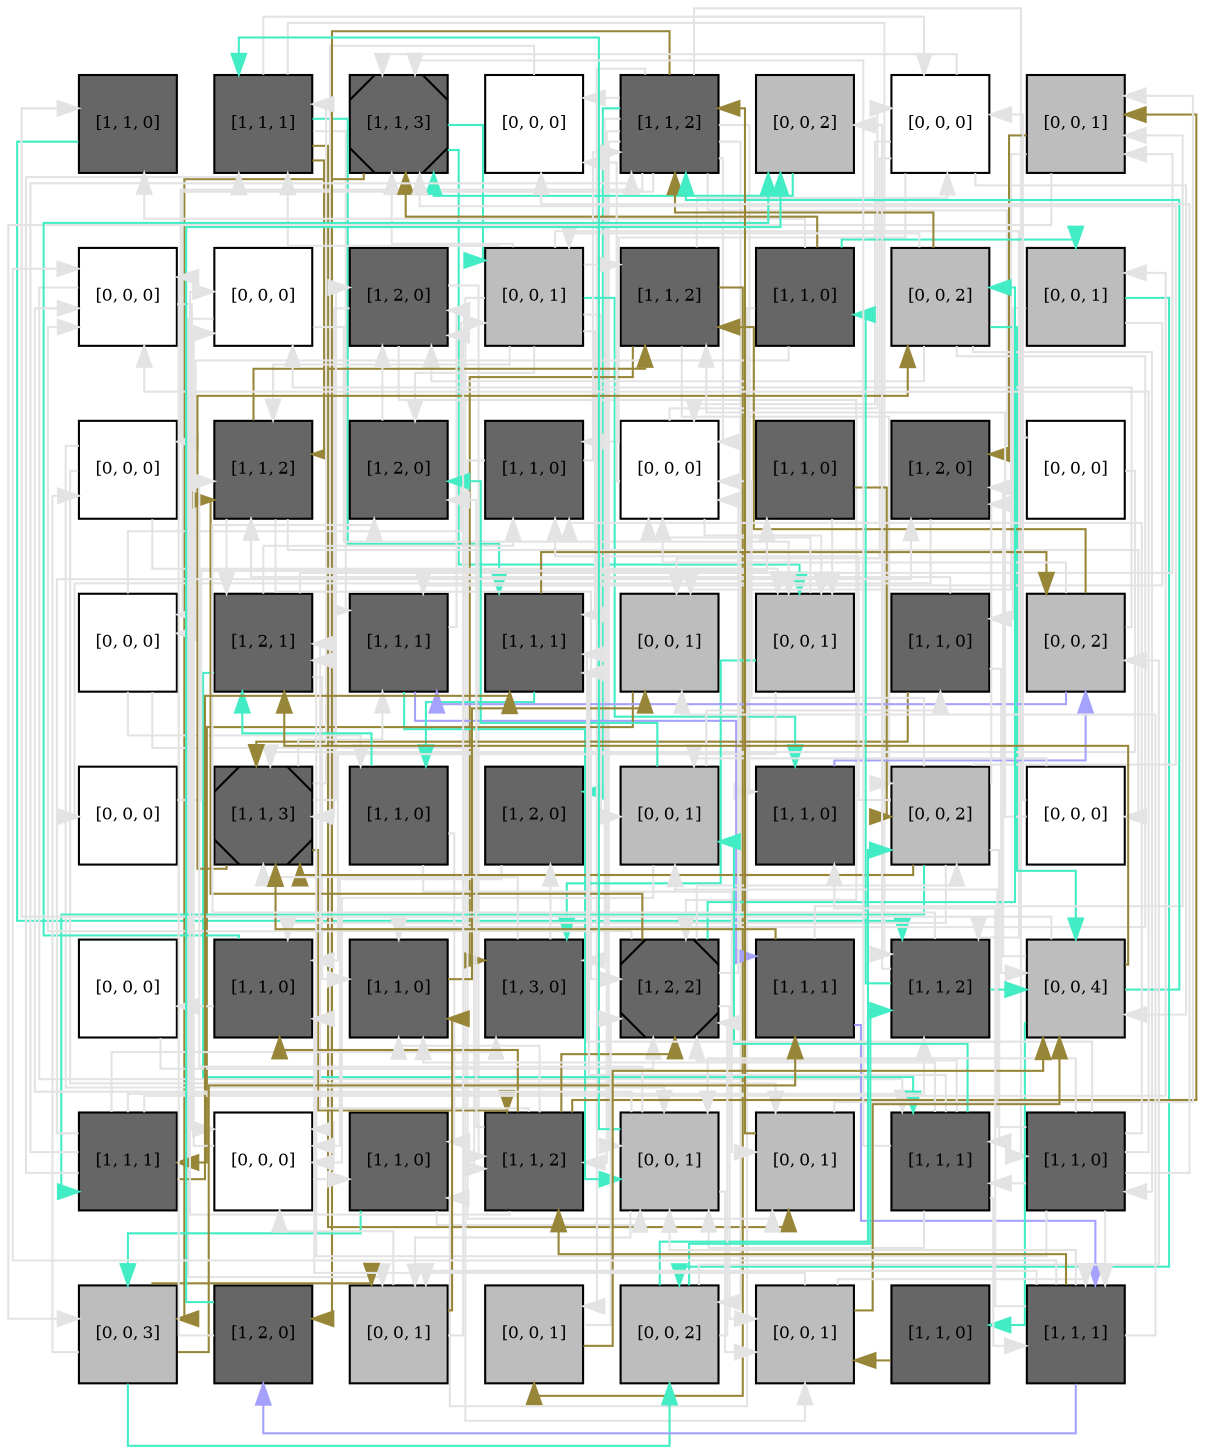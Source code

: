 digraph layout  {
rankdir=TB;
splines=ortho;
node [fixedsize=false, style=filled, width="0.6"];
edge [constraint=false];
0 [fillcolor="#666666", fontsize=8, label="[1, 1, 0]", shape=square, tooltip="name:  Statins ,\nin_degree: 2,\nout_degree: 1"];
1 [fillcolor="#666666", fontsize=8, label="[1, 1, 1]", shape=square, tooltip="name:  Acetyl_CoA ,\nin_degree: 4,\nout_degree: 6"];
2 [fillcolor="#666666", fontsize=8, label="[1, 1, 3]", shape=Msquare, tooltip="name:  HMG_CoA_Synthase_gene ,\nin_degree: 6,\nout_degree: 3"];
3 [fillcolor="#FFFFFF", fontsize=8, label="[0, 0, 0]", shape=square, tooltip="name: None,\nin_degree: 3,\nout_degree: 1"];
4 [fillcolor="#666666", fontsize=8, label="[1, 1, 2]", shape=square, tooltip="name:  Cyp51_RNA ,\nin_degree: 5,\nout_degree: 14"];
5 [fillcolor="#bdbdbd", fontsize=8, label="[0, 0, 2]", shape=square, tooltip="name: None,\nin_degree: 3,\nout_degree: 1"];
6 [fillcolor="#FFFFFF", fontsize=8, label="[0, 0, 0]", shape=square, tooltip="name: None,\nin_degree: 4,\nout_degree: 5"];
7 [fillcolor="#bdbdbd", fontsize=8, label="[0, 0, 1]", shape=square, tooltip="name: None,\nin_degree: 4,\nout_degree: 3"];
8 [fillcolor="#FFFFFF", fontsize=8, label="[0, 0, 0]", shape=square, tooltip="name: None,\nin_degree: 5,\nout_degree: 2"];
9 [fillcolor="#FFFFFF", fontsize=8, label="[0, 0, 0]", shape=square, tooltip="name: None,\nin_degree: 3,\nout_degree: 2"];
10 [fillcolor="#666666", fontsize=8, label="[1, 2, 0]", shape=square, tooltip="name:  Mevalonic_Acid ,\nin_degree: 5,\nout_degree: 3"];
11 [fillcolor="#bdbdbd", fontsize=8, label="[0, 0, 1]", shape=square, tooltip="name: None,\nin_degree: 3,\nout_degree: 10"];
12 [fillcolor="#666666", fontsize=8, label="[1, 1, 2]", shape=square, tooltip="name:  Desmosterol ,\nin_degree: 4,\nout_degree: 4"];
13 [fillcolor="#666666", fontsize=8, label="[1, 1, 0]", shape=square, tooltip="name:  mSREBP ,\nin_degree: 1,\nout_degree: 5"];
14 [fillcolor="#bdbdbd", fontsize=8, label="[0, 0, 2]", shape=square, tooltip="name: None,\nin_degree: 2,\nout_degree: 6"];
15 [fillcolor="#bdbdbd", fontsize=8, label="[0, 0, 1]", shape=square, tooltip="name: None,\nin_degree: 2,\nout_degree: 3"];
16 [fillcolor="#FFFFFF", fontsize=8, label="[0, 0, 0]", shape=square, tooltip="name: None,\nin_degree: 2,\nout_degree: 3"];
17 [fillcolor="#666666", fontsize=8, label="[1, 1, 2]", shape=square, tooltip="name:  Isopentenyl_pyrophosphate ,\nin_degree: 5,\nout_degree: 4"];
18 [fillcolor="#666666", fontsize=8, label="[1, 2, 0]", shape=square, tooltip="name:  HMG_CoA_Reductase ,\nin_degree: 4,\nout_degree: 1"];
19 [fillcolor="#666666", fontsize=8, label="[1, 1, 0]", shape=square, tooltip="name:  Insig_SREBP_SCAP ,\nin_degree: 4,\nout_degree: 2"];
20 [fillcolor="#FFFFFF", fontsize=8, label="[0, 0, 0]", shape=square, tooltip="name: None,\nin_degree: 6,\nout_degree: 3"];
21 [fillcolor="#666666", fontsize=8, label="[1, 1, 0]", shape=square, tooltip="name:  Squaline ,\nin_degree: 1,\nout_degree: 2"];
22 [fillcolor="#666666", fontsize=8, label="[1, 2, 0]", shape=square, tooltip="name:  Farnesyl_pyrophosphate ,\nin_degree: 4,\nout_degree: 1"];
23 [fillcolor="#FFFFFF", fontsize=8, label="[0, 0, 0]", shape=square, tooltip="name: None,\nin_degree: 1,\nout_degree: 1"];
24 [fillcolor="#FFFFFF", fontsize=8, label="[0, 0, 0]", shape=square, tooltip="name: None,\nin_degree: 2,\nout_degree: 3"];
25 [fillcolor="#666666", fontsize=8, label="[1, 2, 1]", shape=square, tooltip="name:  Cholesterol ,\nin_degree: 5,\nout_degree: 4"];
26 [fillcolor="#666666", fontsize=8, label="[1, 1, 1]", shape=square, tooltip="name:  HMG_CoA_Reductase_gene ,\nin_degree: 4,\nout_degree: 3"];
27 [fillcolor="#666666", fontsize=8, label="[1, 1, 1]", shape=square, tooltip="name:  HMG_CoA_Synthase ,\nin_degree: 5,\nout_degree: 2"];
28 [fillcolor="#bdbdbd", fontsize=8, label="[0, 0, 1]", shape=square, tooltip="name: None,\nin_degree: 4,\nout_degree: 1"];
29 [fillcolor="#bdbdbd", fontsize=8, label="[0, 0, 1]", shape=square, tooltip="name: None,\nin_degree: 5,\nout_degree: 3"];
30 [fillcolor="#666666", fontsize=8, label="[1, 1, 0]", shape=square, tooltip="name:  Acetyl_CoA_acetyltransferase_gene ,\nin_degree: 2,\nout_degree: 3"];
31 [fillcolor="#bdbdbd", fontsize=8, label="[0, 0, 2]", shape=square, tooltip="name: None,\nin_degree: 3,\nout_degree: 4"];
32 [fillcolor="#FFFFFF", fontsize=8, label="[0, 0, 0]", shape=square, tooltip="name: None,\nin_degree: 1,\nout_degree: 1"];
33 [fillcolor="#666666", fontsize=8, label="[1, 1, 3]", shape=Msquare, tooltip="name:  Mevalonyl_pyrophosphate ,\nin_degree: 6,\nout_degree: 5"];
34 [fillcolor="#666666", fontsize=8, label="[1, 1, 0]", shape=square, tooltip="name:  HMG_CoA_Reductase_RNA ,\nin_degree: 2,\nout_degree: 3"];
35 [fillcolor="#666666", fontsize=8, label="[1, 2, 0]", shape=square, tooltip="name:  SREBP_SCAP ,\nin_degree: 2,\nout_degree: 1"];
36 [fillcolor="#bdbdbd", fontsize=8, label="[0, 0, 1]", shape=square, tooltip="name: None,\nin_degree: 4,\nout_degree: 3"];
37 [fillcolor="#666666", fontsize=8, label="[1, 1, 0]", shape=square, tooltip="name:  Acetyl_CoA_acetyltransferase ,\nin_degree: 3,\nout_degree: 1"];
38 [fillcolor="#bdbdbd", fontsize=8, label="[0, 0, 2]", shape=square, tooltip="name: None,\nin_degree: 4,\nout_degree: 8"];
39 [fillcolor="#FFFFFF", fontsize=8, label="[0, 0, 0]", shape=square, tooltip="name: None,\nin_degree: 1,\nout_degree: 3"];
40 [fillcolor="#FFFFFF", fontsize=8, label="[0, 0, 0]", shape=square, tooltip="name: None,\nin_degree: 1,\nout_degree: 1"];
41 [fillcolor="#666666", fontsize=8, label="[1, 1, 0]", shape=square, tooltip="name:  Acetyl_CoA_acetyltransferase_RNA ,\nin_degree: 4,\nout_degree: 2"];
42 [fillcolor="#666666", fontsize=8, label="[1, 1, 0]", shape=square, tooltip="name:  HMG_CoA_Synthase_RNA ,\nin_degree: 5,\nout_degree: 1"];
43 [fillcolor="#666666", fontsize=8, label="[1, 3, 0]", shape=square, tooltip="name:  HMG_CoA ,\nin_degree: 4,\nout_degree: 2"];
44 [fillcolor="#666666", fontsize=8, label="[1, 2, 2]", shape=Msquare, tooltip="name:  Geranyl_pyrophosphate ,\nin_degree: 7,\nout_degree: 6"];
45 [fillcolor="#666666", fontsize=8, label="[1, 1, 1]", shape=square, tooltip="name:  Cyp51_gene ,\nin_degree: 2,\nout_degree: 3"];
46 [fillcolor="#666666", fontsize=8, label="[1, 1, 2]", shape=square, tooltip="name:  Cyp51 ,\nin_degree: 5,\nout_degree: 4"];
47 [fillcolor="#bdbdbd", fontsize=8, label="[0, 0, 4]", shape=square, tooltip="name: None,\nin_degree: 6,\nout_degree: 5"];
48 [fillcolor="#666666", fontsize=8, label="[1, 1, 1]", shape=square, tooltip="name:  FPP_Synthase_gene ,\nin_degree: 2,\nout_degree: 7"];
49 [fillcolor="#FFFFFF", fontsize=8, label="[0, 0, 0]", shape=square, tooltip="name: None,\nin_degree: 5,\nout_degree: 2"];
50 [fillcolor="#666666", fontsize=8, label="[1, 1, 0]", shape=square, tooltip="name:  pSREBP ,\nin_degree: 3,\nout_degree: 2"];
51 [fillcolor="#666666", fontsize=8, label="[1, 1, 2]", shape=square, tooltip="name:  Lanosterol ,\nin_degree: 5,\nout_degree: 7"];
52 [fillcolor="#bdbdbd", fontsize=8, label="[0, 0, 1]", shape=square, tooltip="name: None,\nin_degree: 7,\nout_degree: 5"];
53 [fillcolor="#bdbdbd", fontsize=8, label="[0, 0, 1]", shape=square, tooltip="name: None,\nin_degree: 4,\nout_degree: 2"];
54 [fillcolor="#666666", fontsize=8, label="[1, 1, 1]", shape=square, tooltip="name:  Dimethyl_allyl_pyrophosphate ,\nin_degree: 4,\nout_degree: 7"];
55 [fillcolor="#666666", fontsize=8, label="[1, 1, 0]", shape=square, tooltip="name:  FPP_Synthase_RNA ,\nin_degree: 2,\nout_degree: 9"];
56 [fillcolor="#bdbdbd", fontsize=8, label="[0, 0, 3]", shape=square, tooltip="name: None,\nin_degree: 3,\nout_degree: 4"];
57 [fillcolor="#666666", fontsize=8, label="[1, 2, 0]", shape=square, tooltip="name:  Acetoacetyl_CoA ,\nin_degree: 2,\nout_degree: 2"];
58 [fillcolor="#bdbdbd", fontsize=8, label="[0, 0, 1]", shape=square, tooltip="name: None,\nin_degree: 4,\nout_degree: 3"];
59 [fillcolor="#bdbdbd", fontsize=8, label="[0, 0, 1]", shape=square, tooltip="name: None,\nin_degree: 2,\nout_degree: 2"];
60 [fillcolor="#bdbdbd", fontsize=8, label="[0, 0, 2]", shape=square, tooltip="name: None,\nin_degree: 3,\nout_degree: 4"];
61 [fillcolor="#bdbdbd", fontsize=8, label="[0, 0, 1]", shape=square, tooltip="name: None,\nin_degree: 4,\nout_degree: 3"];
62 [fillcolor="#666666", fontsize=8, label="[1, 1, 0]", shape=square, tooltip="name:  Septdehydrocholesterol ,\nin_degree: 1,\nout_degree: 1"];
63 [fillcolor="#666666", fontsize=8, label="[1, 1, 1]", shape=square, tooltip="name:  FPP_Synthase ,\nin_degree: 4,\nout_degree: 7"];
0 -> 46  [color="#42ECC4", style="penwidth(0.1)", tooltip="0( Statins ) to 35( SREBP_SCAP )", weight=1];
1 -> 27  [color="#42ECC4", style="penwidth(0.1)", tooltip="26( HMG_CoA_Reductase_gene ) to 34( HMG_CoA_Reductase_RNA )", weight=1];
1 -> 17  [color="#978638", style="penwidth(0.1)", tooltip="1( Acetyl_CoA ) to 43( HMG_CoA )", weight=1];
1 -> 53  [color="#978638", style="penwidth(0.1)", tooltip="1( Acetyl_CoA ) to 57( Acetoacetyl_CoA )", weight=1];
1 -> 6  [color=grey89, style="penwidth(0.1)", tooltip=" ", weight=1];
1 -> 26  [color=grey89, style="penwidth(0.1)", tooltip=" ", weight=1];
1 -> 46  [color=grey89, style="penwidth(0.1)", tooltip=" ", weight=1];
2 -> 29  [color="#42ECC4", style="penwidth(0.1)", tooltip="57( Acetoacetyl_CoA ) to 43( HMG_CoA )", weight=1];
2 -> 56  [color="#978638", style="penwidth(0.1)", tooltip="2( HMG_CoA_Synthase_gene ) to 42( HMG_CoA_Synthase_RNA )", weight=1];
2 -> 11  [color="#42ECC4", style="penwidth(0.1)", tooltip="41( Acetyl_CoA_acetyltransferase_RNA ) to 37( Acetyl_CoA_acetyltransferase )", weight=1];
3 -> 49  [color=grey89, style="penwidth(0.1)", tooltip=" ", weight=1];
4 -> 43  [color=grey89, style="penwidth(0.1)", tooltip=" ", weight=1];
4 -> 51  [color=grey89, style="penwidth(0.1)", tooltip=" ", weight=1];
4 -> 37  [color=grey89, style="penwidth(0.1)", tooltip=" ", weight=1];
4 -> 55  [color=grey89, style="penwidth(0.1)", tooltip=" ", weight=1];
4 -> 57  [color="#978638", style="penwidth(0.1)", tooltip="1( Acetyl_CoA ) to 57( Acetoacetyl_CoA )", weight=1];
4 -> 20  [color=grey89, style="penwidth(0.1)", tooltip=" ", weight=1];
4 -> 52  [color=grey89, style="penwidth(0.1)", tooltip=" ", weight=1];
4 -> 35  [color="#42ECC4", style="penwidth(0.1)", tooltip="0( Statins ) to 35( SREBP_SCAP )", weight=1];
4 -> 3  [color=grey89, style="penwidth(0.1)", tooltip=" ", weight=1];
4 -> 59  [color=grey89, style="penwidth(0.1)", tooltip=" ", weight=1];
4 -> 16  [color=grey89, style="penwidth(0.1)", tooltip=" ", weight=1];
4 -> 60  [color=grey89, style="penwidth(0.1)", tooltip=" ", weight=1];
4 -> 24  [color=grey89, style="penwidth(0.1)", tooltip=" ", weight=1];
4 -> 23  [color=grey89, style="penwidth(0.1)", tooltip=" ", weight=1];
5 -> 2  [color="#42ECC4", style="penwidth(0.1)", tooltip="57( Acetoacetyl_CoA ) to 43( HMG_CoA )", weight=1];
6 -> 19  [color=grey89, style="penwidth(0.1)", tooltip=" ", weight=1];
6 -> 28  [color=grey89, style="penwidth(0.1)", tooltip=" ", weight=1];
6 -> 2  [color=grey89, style="penwidth(0.1)", tooltip=" ", weight=1];
6 -> 20  [color=grey89, style="penwidth(0.1)", tooltip=" ", weight=1];
6 -> 47  [color=grey89, style="penwidth(0.1)", tooltip=" ", weight=1];
7 -> 28  [color=grey89, style="penwidth(0.1)", tooltip=" ", weight=1];
7 -> 56  [color=grey89, style="penwidth(0.1)", tooltip=" ", weight=1];
7 -> 22  [color="#978638", style="penwidth(0.1)", tooltip="63( FPP_Synthase ) to 22( Farnesyl_pyrophosphate )", weight=1];
8 -> 49  [color=grey89, style="penwidth(0.1)", tooltip=" ", weight=1];
8 -> 54  [color=grey89, style="penwidth(0.1)", tooltip=" ", weight=1];
9 -> 29  [color=grey89, style="penwidth(0.1)", tooltip=" ", weight=1];
9 -> 58  [color=grey89, style="penwidth(0.1)", tooltip=" ", weight=1];
10 -> 51  [color=grey89, style="penwidth(0.1)", tooltip=" ", weight=1];
10 -> 33  [color=grey89, style="penwidth(0.1)", tooltip=" ", weight=1];
10 -> 44  [color=grey89, style="penwidth(0.1)", tooltip=" ", weight=1];
11 -> 36  [color=grey89, style="penwidth(0.1)", tooltip=" ", weight=1];
11 -> 2  [color=grey89, style="penwidth(0.1)", tooltip=" ", weight=1];
11 -> 17  [color=grey89, style="penwidth(0.1)", tooltip=" ", weight=1];
11 -> 1  [color=grey89, style="penwidth(0.1)", tooltip=" ", weight=1];
11 -> 27  [color=grey89, style="penwidth(0.1)", tooltip=" ", weight=1];
11 -> 61  [color=grey89, style="penwidth(0.1)", tooltip=" ", weight=1];
11 -> 46  [color=grey89, style="penwidth(0.1)", tooltip=" ", weight=1];
11 -> 12  [color=grey89, style="penwidth(0.1)", tooltip=" ", weight=1];
11 -> 18  [color=grey89, style="penwidth(0.1)", tooltip=" ", weight=1];
11 -> 37  [color="#42ECC4", style="penwidth(0.1)", tooltip="41( Acetyl_CoA_acetyltransferase_RNA ) to 37( Acetyl_CoA_acetyltransferase )", weight=1];
12 -> 38  [color=grey89, style="penwidth(0.1)", tooltip=" ", weight=1];
12 -> 59  [color="#978638", style="penwidth(0.1)", tooltip="12( Desmosterol ) to 25( Cholesterol )", weight=1];
12 -> 6  [color=grey89, style="penwidth(0.1)", tooltip=" ", weight=1];
12 -> 43  [color="#978638", style="penwidth(0.1)", tooltip="27( HMG_CoA_Synthase ) to 43( HMG_CoA )", weight=1];
13 -> 24  [color=grey89, style="penwidth(0.1)", tooltip=" ", weight=1];
13 -> 0  [color=grey89, style="penwidth(0.1)", tooltip=" ", weight=1];
13 -> 2  [color="#978638", style="penwidth(0.1)", tooltip="13( mSREBP ) to 45( Cyp51_gene )", weight=1];
13 -> 15  [color="#42ECC4", style="penwidth(0.1)", tooltip="13( mSREBP ) to 48( FPP_Synthase_gene )", weight=1];
13 -> 50  [color=grey89, style="penwidth(0.1)", tooltip=" ", weight=1];
14 -> 11  [color=grey89, style="penwidth(0.1)", tooltip=" ", weight=1];
14 -> 4  [color="#978638", style="penwidth(0.1)", tooltip="45( Cyp51_gene ) to 4( Cyp51_RNA )", weight=1];
14 -> 42  [color=grey89, style="penwidth(0.1)", tooltip=" ", weight=1];
14 -> 55  [color=grey89, style="penwidth(0.1)", tooltip=" ", weight=1];
14 -> 47  [color="#42ECC4", style="penwidth(0.1)", tooltip="51( Lanosterol ) to 62( Septdehydrocholesterol )", weight=1];
14 -> 10  [color=grey89, style="penwidth(0.1)", tooltip=" ", weight=1];
15 -> 60  [color="#42ECC4", style="penwidth(0.1)", tooltip="13( mSREBP ) to 48( FPP_Synthase_gene )", weight=1];
15 -> 30  [color=grey89, style="penwidth(0.1)", tooltip=" ", weight=1];
15 -> 26  [color=grey89, style="penwidth(0.1)", tooltip=" ", weight=1];
16 -> 52  [color=grey89, style="penwidth(0.1)", tooltip=" ", weight=1];
16 -> 29  [color=grey89, style="penwidth(0.1)", tooltip=" ", weight=1];
16 -> 53  [color=grey89, style="penwidth(0.1)", tooltip=" ", weight=1];
17 -> 39  [color=grey89, style="penwidth(0.1)", tooltip=" ", weight=1];
17 -> 12  [color="#978638", style="penwidth(0.1)", tooltip="1( Acetyl_CoA ) to 43( HMG_CoA )", weight=1];
17 -> 44  [color=grey89, style="penwidth(0.1)", tooltip=" ", weight=1];
17 -> 25  [color=grey89, style="penwidth(0.1)", tooltip=" ", weight=1];
18 -> 10  [color=grey89, style="penwidth(0.1)", tooltip=" ", weight=1];
19 -> 53  [color=grey89, style="penwidth(0.1)", tooltip=" ", weight=1];
19 -> 4  [color=grey89, style="penwidth(0.1)", tooltip=" ", weight=1];
20 -> 29  [color=grey89, style="penwidth(0.1)", tooltip=" ", weight=1];
20 -> 6  [color=grey89, style="penwidth(0.1)", tooltip=" ", weight=1];
20 -> 3  [color=grey89, style="penwidth(0.1)", tooltip=" ", weight=1];
21 -> 38  [color="#978638", style="penwidth(0.1)", tooltip="21( Squaline ) to 51( Lanosterol )", weight=1];
21 -> 29  [color=grey89, style="penwidth(0.1)", tooltip=" ", weight=1];
22 -> 32  [color=grey89, style="penwidth(0.1)", tooltip=" ", weight=1];
23 -> 33  [color=grey89, style="penwidth(0.1)", tooltip=" ", weight=1];
24 -> 34  [color=grey89, style="penwidth(0.1)", tooltip=" ", weight=1];
24 -> 51  [color=grey89, style="penwidth(0.1)", tooltip=" ", weight=1];
24 -> 11  [color=grey89, style="penwidth(0.1)", tooltip=" ", weight=1];
25 -> 19  [color=grey89, style="penwidth(0.1)", tooltip=" ", weight=1];
25 -> 42  [color=grey89, style="penwidth(0.1)", tooltip=" ", weight=1];
25 -> 54  [color="#42ECC4", style="penwidth(0.1)", tooltip="34( HMG_CoA_Reductase_RNA ) to 18( HMG_CoA_Reductase )", weight=1];
25 -> 7  [color=grey89, style="penwidth(0.1)", tooltip=" ", weight=1];
26 -> 52  [color="#42ECC4", style="penwidth(0.1)", tooltip="26( HMG_CoA_Reductase_gene ) to 34( HMG_CoA_Reductase_RNA )", weight=1];
26 -> 10  [color=grey89, style="penwidth(0.1)", tooltip=" ", weight=1];
26 -> 45  [color="#A5A2FD", style="penwidth(0.1)", tooltip="37( Acetyl_CoA_acetyltransferase ) to 57( Acetoacetyl_CoA )", weight=1];
27 -> 31  [color="#978638", style="penwidth(0.1)", tooltip="27( HMG_CoA_Synthase ) to 43( HMG_CoA )", weight=1];
27 -> 34  [color="#42ECC4", style="penwidth(0.1)", tooltip="26( HMG_CoA_Reductase_gene ) to 34( HMG_CoA_Reductase_RNA )", weight=1];
28 -> 48  [color="#978638", style="penwidth(0.1)", tooltip="42( HMG_CoA_Synthase_RNA ) to 27( HMG_CoA_Synthase )", weight=1];
29 -> 41  [color=grey89, style="penwidth(0.1)", tooltip=" ", weight=1];
29 -> 20  [color=grey89, style="penwidth(0.1)", tooltip=" ", weight=1];
29 -> 43  [color="#42ECC4", style="penwidth(0.1)", tooltip="57( Acetoacetyl_CoA ) to 43( HMG_CoA )", weight=1];
30 -> 47  [color=grey89, style="penwidth(0.1)", tooltip=" ", weight=1];
30 -> 33  [color="#978638", style="penwidth(0.1)", tooltip="30( Acetyl_CoA_acetyltransferase_gene ) to 41( Acetyl_CoA_acetyltransferase_RNA )", weight=1];
30 -> 17  [color=grey89, style="penwidth(0.1)", tooltip=" ", weight=1];
31 -> 26  [color="#A5A2FD", style="penwidth(0.1)", tooltip="37( Acetyl_CoA_acetyltransferase ) to 57( Acetoacetyl_CoA )", weight=1];
31 -> 9  [color=grey89, style="penwidth(0.1)", tooltip=" ", weight=1];
31 -> 20  [color=grey89, style="penwidth(0.1)", tooltip=" ", weight=1];
31 -> 12  [color="#978638", style="penwidth(0.1)", tooltip="27( HMG_CoA_Synthase ) to 43( HMG_CoA )", weight=1];
32 -> 21  [color=grey89, style="penwidth(0.1)", tooltip=" ", weight=1];
33 -> 10  [color=grey89, style="penwidth(0.1)", tooltip=" ", weight=1];
33 -> 26  [color=grey89, style="penwidth(0.1)", tooltip=" ", weight=1];
33 -> 14  [color="#978638", style="penwidth(0.1)", tooltip="45( Cyp51_gene ) to 4( Cyp51_RNA )", weight=1];
33 -> 51  [color="#978638", style="penwidth(0.1)", tooltip="30( Acetyl_CoA_acetyltransferase_gene ) to 41( Acetyl_CoA_acetyltransferase_RNA )", weight=1];
33 -> 1  [color=grey89, style="penwidth(0.1)", tooltip=" ", weight=1];
34 -> 50  [color=grey89, style="penwidth(0.1)", tooltip=" ", weight=1];
34 -> 25  [color="#42ECC4", style="penwidth(0.1)", tooltip="34( HMG_CoA_Reductase_RNA ) to 18( HMG_CoA_Reductase )", weight=1];
34 -> 53  [color=grey89, style="penwidth(0.1)", tooltip=" ", weight=1];
35 -> 49  [color=grey89, style="penwidth(0.1)", tooltip=" ", weight=1];
36 -> 30  [color=grey89, style="penwidth(0.1)", tooltip=" ", weight=1];
36 -> 18  [color="#42ECC4", style="penwidth(0.1)", tooltip="34( HMG_CoA_Reductase_RNA ) to 18( HMG_CoA_Reductase )", weight=1];
36 -> 49  [color=grey89, style="penwidth(0.1)", tooltip=" ", weight=1];
37 -> 31  [color="#A5A2FD", style="penwidth(0.1)", tooltip="37( Acetyl_CoA_acetyltransferase ) to 57( Acetoacetyl_CoA )", weight=1];
38 -> 48  [color="#42ECC4", style="penwidth(0.1)", tooltip="13( mSREBP ) to 48( FPP_Synthase_gene )", weight=1];
38 -> 54  [color=grey89, style="penwidth(0.1)", tooltip=" ", weight=1];
38 -> 2  [color=grey89, style="penwidth(0.1)", tooltip=" ", weight=1];
38 -> 22  [color=grey89, style="penwidth(0.1)", tooltip=" ", weight=1];
38 -> 19  [color=grey89, style="penwidth(0.1)", tooltip=" ", weight=1];
38 -> 33  [color="#978638", style="penwidth(0.1)", tooltip="21( Squaline ) to 51( Lanosterol )", weight=1];
38 -> 20  [color=grey89, style="penwidth(0.1)", tooltip=" ", weight=1];
38 -> 41  [color=grey89, style="penwidth(0.1)", tooltip=" ", weight=1];
39 -> 6  [color=grey89, style="penwidth(0.1)", tooltip=" ", weight=1];
39 -> 12  [color=grey89, style="penwidth(0.1)", tooltip=" ", weight=1];
39 -> 36  [color=grey89, style="penwidth(0.1)", tooltip=" ", weight=1];
40 -> 44  [color=grey89, style="penwidth(0.1)", tooltip=" ", weight=1];
41 -> 40  [color=grey89, style="penwidth(0.1)", tooltip=" ", weight=1];
41 -> 5  [color="#42ECC4", style="penwidth(0.1)", tooltip="41( Acetyl_CoA_acetyltransferase_RNA ) to 37( Acetyl_CoA_acetyltransferase )", weight=1];
42 -> 28  [color="#978638", style="penwidth(0.1)", tooltip="42( HMG_CoA_Synthase_RNA ) to 27( HMG_CoA_Synthase )", weight=1];
43 -> 33  [color=grey89, style="penwidth(0.1)", tooltip=" ", weight=1];
43 -> 35  [color=grey89, style="penwidth(0.1)", tooltip=" ", weight=1];
44 -> 14  [color="#42ECC4", style="penwidth(0.1)", tooltip="51( Lanosterol ) to 62( Septdehydrocholesterol )", weight=1];
44 -> 17  [color="#978638", style="penwidth(0.1)", tooltip="51( Lanosterol ) to 12( Desmosterol )", weight=1];
44 -> 38  [color=grey89, style="penwidth(0.1)", tooltip=" ", weight=1];
44 -> 20  [color=grey89, style="penwidth(0.1)", tooltip=" ", weight=1];
44 -> 8  [color=grey89, style="penwidth(0.1)", tooltip=" ", weight=1];
44 -> 61  [color=grey89, style="penwidth(0.1)", tooltip=" ", weight=1];
45 -> 63  [color="#A5A2FD", style="penwidth(0.1)", tooltip="37( Acetyl_CoA_acetyltransferase ) to 57( Acetoacetyl_CoA )", weight=1];
45 -> 7  [color=grey89, style="penwidth(0.1)", tooltip=" ", weight=1];
45 -> 33  [color="#978638", style="penwidth(0.1)", tooltip="45( Cyp51_gene ) to 4( Cyp51_RNA )", weight=1];
46 -> 13  [color="#42ECC4", style="penwidth(0.1)", tooltip="50( pSREBP ) to 13( mSREBP )", weight=1];
46 -> 5  [color=grey89, style="penwidth(0.1)", tooltip=" ", weight=1];
46 -> 47  [color="#42ECC4", style="penwidth(0.1)", tooltip="0( Statins ) to 35( SREBP_SCAP )", weight=1];
46 -> 18  [color=grey89, style="penwidth(0.1)", tooltip=" ", weight=1];
47 -> 0  [color=grey89, style="penwidth(0.1)", tooltip=" ", weight=1];
47 -> 4  [color="#42ECC4", style="penwidth(0.1)", tooltip="0( Statins ) to 35( SREBP_SCAP )", weight=1];
47 -> 62  [color="#42ECC4", style="penwidth(0.1)", tooltip="51( Lanosterol ) to 62( Septdehydrocholesterol )", weight=1];
47 -> 22  [color=grey89, style="penwidth(0.1)", tooltip=" ", weight=1];
47 -> 25  [color="#978638", style="penwidth(0.1)", tooltip="12( Desmosterol ) to 25( Cholesterol )", weight=1];
48 -> 4  [color=grey89, style="penwidth(0.1)", tooltip=" ", weight=1];
48 -> 27  [color="#978638", style="penwidth(0.1)", tooltip="42( HMG_CoA_Synthase_RNA ) to 27( HMG_CoA_Synthase )", weight=1];
48 -> 15  [color=grey89, style="penwidth(0.1)", tooltip=" ", weight=1];
48 -> 1  [color=grey89, style="penwidth(0.1)", tooltip=" ", weight=1];
48 -> 46  [color=grey89, style="penwidth(0.1)", tooltip=" ", weight=1];
48 -> 22  [color=grey89, style="penwidth(0.1)", tooltip=" ", weight=1];
48 -> 43  [color=grey89, style="penwidth(0.1)", tooltip=" ", weight=1];
49 -> 9  [color=grey89, style="penwidth(0.1)", tooltip=" ", weight=1];
49 -> 50  [color=grey89, style="penwidth(0.1)", tooltip=" ", weight=1];
50 -> 56  [color="#42ECC4", style="penwidth(0.1)", tooltip="50( pSREBP ) to 13( mSREBP )", weight=1];
50 -> 52  [color=grey89, style="penwidth(0.1)", tooltip=" ", weight=1];
51 -> 7  [color="#978638", style="penwidth(0.1)", tooltip="63( FPP_Synthase ) to 22( Farnesyl_pyrophosphate )", weight=1];
51 -> 42  [color=grey89, style="penwidth(0.1)", tooltip=" ", weight=1];
51 -> 18  [color=grey89, style="penwidth(0.1)", tooltip=" ", weight=1];
51 -> 9  [color=grey89, style="penwidth(0.1)", tooltip=" ", weight=1];
51 -> 41  [color="#978638", style="penwidth(0.1)", tooltip="30( Acetyl_CoA_acetyltransferase_gene ) to 41( Acetyl_CoA_acetyltransferase_RNA )", weight=1];
51 -> 44  [color="#978638", style="penwidth(0.1)", tooltip="51( Lanosterol ) to 12( Desmosterol )", weight=1];
51 -> 25  [color=grey89, style="penwidth(0.1)", tooltip=" ", weight=1];
52 -> 58  [color=grey89, style="penwidth(0.1)", tooltip=" ", weight=1];
52 -> 17  [color=grey89, style="penwidth(0.1)", tooltip=" ", weight=1];
52 -> 8  [color=grey89, style="penwidth(0.1)", tooltip=" ", weight=1];
52 -> 1  [color="#42ECC4", style="penwidth(0.1)", tooltip="26( HMG_CoA_Reductase_gene ) to 34( HMG_CoA_Reductase_RNA )", weight=1];
52 -> 61  [color=grey89, style="penwidth(0.1)", tooltip=" ", weight=1];
53 -> 7  [color=grey89, style="penwidth(0.1)", tooltip=" ", weight=1];
53 -> 4  [color="#978638", style="penwidth(0.1)", tooltip="1( Acetyl_CoA ) to 57( Acetoacetyl_CoA )", weight=1];
54 -> 27  [color=grey89, style="penwidth(0.1)", tooltip=" ", weight=1];
54 -> 2  [color=grey89, style="penwidth(0.1)", tooltip=" ", weight=1];
54 -> 52  [color=grey89, style="penwidth(0.1)", tooltip=" ", weight=1];
54 -> 44  [color=grey89, style="penwidth(0.1)", tooltip=" ", weight=1];
54 -> 42  [color=grey89, style="penwidth(0.1)", tooltip=" ", weight=1];
54 -> 36  [color="#42ECC4", style="penwidth(0.1)", tooltip="34( HMG_CoA_Reductase_RNA ) to 18( HMG_CoA_Reductase )", weight=1];
54 -> 63  [color=grey89, style="penwidth(0.1)", tooltip=" ", weight=1];
55 -> 3  [color=grey89, style="penwidth(0.1)", tooltip=" ", weight=1];
55 -> 25  [color=grey89, style="penwidth(0.1)", tooltip=" ", weight=1];
55 -> 19  [color=grey89, style="penwidth(0.1)", tooltip=" ", weight=1];
55 -> 52  [color=grey89, style="penwidth(0.1)", tooltip=" ", weight=1];
55 -> 8  [color=grey89, style="penwidth(0.1)", tooltip=" ", weight=1];
55 -> 63  [color=grey89, style="penwidth(0.1)", tooltip=" ", weight=1];
55 -> 54  [color=grey89, style="penwidth(0.1)", tooltip=" ", weight=1];
55 -> 27  [color=grey89, style="penwidth(0.1)", tooltip=" ", weight=1];
55 -> 36  [color=grey89, style="penwidth(0.1)", tooltip=" ", weight=1];
56 -> 45  [color="#978638", style="penwidth(0.1)", tooltip="13( mSREBP ) to 45( Cyp51_gene )", weight=1];
56 -> 16  [color=grey89, style="penwidth(0.1)", tooltip=" ", weight=1];
56 -> 60  [color="#42ECC4", style="penwidth(0.1)", tooltip="50( pSREBP ) to 13( mSREBP )", weight=1];
56 -> 58  [color="#978638", style="penwidth(0.1)", tooltip="2( HMG_CoA_Synthase_gene ) to 42( HMG_CoA_Synthase_RNA )", weight=1];
57 -> 8  [color=grey89, style="penwidth(0.1)", tooltip=" ", weight=1];
57 -> 5  [color="#42ECC4", style="penwidth(0.1)", tooltip="57( Acetoacetyl_CoA ) to 43( HMG_CoA )", weight=1];
58 -> 10  [color=grey89, style="penwidth(0.1)", tooltip=" ", weight=1];
58 -> 49  [color=grey89, style="penwidth(0.1)", tooltip=" ", weight=1];
58 -> 42  [color="#978638", style="penwidth(0.1)", tooltip="2( HMG_CoA_Synthase_gene ) to 42( HMG_CoA_Synthase_RNA )", weight=1];
59 -> 47  [color="#978638", style="penwidth(0.1)", tooltip="12( Desmosterol ) to 25( Cholesterol )", weight=1];
59 -> 44  [color=grey89, style="penwidth(0.1)", tooltip=" ", weight=1];
60 -> 46  [color="#42ECC4", style="penwidth(0.1)", tooltip="50( pSREBP ) to 13( mSREBP )", weight=1];
60 -> 38  [color="#42ECC4", style="penwidth(0.1)", tooltip="13( mSREBP ) to 48( FPP_Synthase_gene )", weight=1];
60 -> 31  [color=grey89, style="penwidth(0.1)", tooltip=" ", weight=1];
60 -> 44  [color=grey89, style="penwidth(0.1)", tooltip=" ", weight=1];
61 -> 47  [color="#978638", style="penwidth(0.1)", tooltip="62( Septdehydrocholesterol ) to 25( Cholesterol )", weight=1];
61 -> 63  [color=grey89, style="penwidth(0.1)", tooltip=" ", weight=1];
61 -> 41  [color=grey89, style="penwidth(0.1)", tooltip=" ", weight=1];
62 -> 61  [color="#978638", style="penwidth(0.1)", tooltip="62( Septdehydrocholesterol ) to 25( Cholesterol )", weight=1];
63 -> 37  [color=grey89, style="penwidth(0.1)", tooltip=" ", weight=1];
63 -> 51  [color="#978638", style="penwidth(0.1)", tooltip="63( FPP_Synthase ) to 22( Farnesyl_pyrophosphate )", weight=1];
63 -> 52  [color=grey89, style="penwidth(0.1)", tooltip=" ", weight=1];
63 -> 28  [color=grey89, style="penwidth(0.1)", tooltip=" ", weight=1];
63 -> 58  [color=grey89, style="penwidth(0.1)", tooltip=" ", weight=1];
63 -> 8  [color=grey89, style="penwidth(0.1)", tooltip=" ", weight=1];
63 -> 57  [color="#A5A2FD", style="penwidth(0.1)", tooltip="37( Acetyl_CoA_acetyltransferase ) to 57( Acetoacetyl_CoA )", weight=1];
edge [constraint=true, style=invis];

0 -> 8 -> 16 -> 24 -> 32 -> 40 -> 48 -> 56;
1 -> 9 -> 17 -> 25 -> 33 -> 41 -> 49 -> 57;
2 -> 10 -> 18 -> 26 -> 34 -> 42 -> 50 -> 58;
3 -> 11 -> 19 -> 27 -> 35 -> 43 -> 51 -> 59;
4 -> 12 -> 20 -> 28 -> 36 -> 44 -> 52 -> 60;
5 -> 13 -> 21 -> 29 -> 37 -> 45 -> 53 -> 61;
6 -> 14 -> 22 -> 30 -> 38 -> 46 -> 54 -> 62;
7 -> 15 -> 23 -> 31 -> 39 -> 47 -> 55 -> 63;
rank = same {0 -> 1 -> 2 -> 3 -> 4 -> 5 -> 6 -> 7};
rank = same {8 -> 9 -> 10 -> 11 -> 12 -> 13 -> 14 -> 15};
rank = same {16 -> 17 -> 18 -> 19 -> 20 -> 21 -> 22 -> 23};
rank = same {24 -> 25 -> 26 -> 27 -> 28 -> 29 -> 30 -> 31};
rank = same {32 -> 33 -> 34 -> 35 -> 36 -> 37 -> 38 -> 39};
rank = same {40 -> 41 -> 42 -> 43 -> 44 -> 45 -> 46 -> 47};
rank = same {48 -> 49 -> 50 -> 51 -> 52 -> 53 -> 54 -> 55};
rank = same {56 -> 57 -> 58 -> 59 -> 60 -> 61 -> 62 -> 63};
}